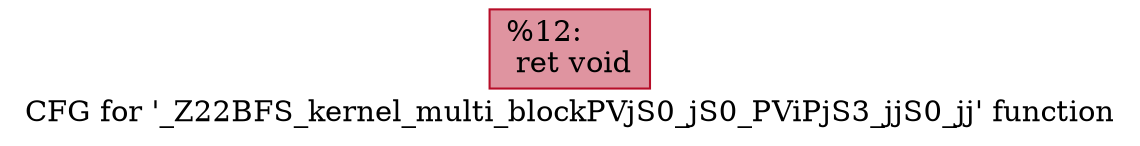 digraph "CFG for '_Z22BFS_kernel_multi_blockPVjS0_jS0_PViPjS3_jjS0_jj' function" {
	label="CFG for '_Z22BFS_kernel_multi_blockPVjS0_jS0_PViPjS3_jjS0_jj' function";

	Node0x4cf1d90 [shape=record,color="#b70d28ff", style=filled, fillcolor="#b70d2870",label="{%12:\l  ret void\l}"];
}
